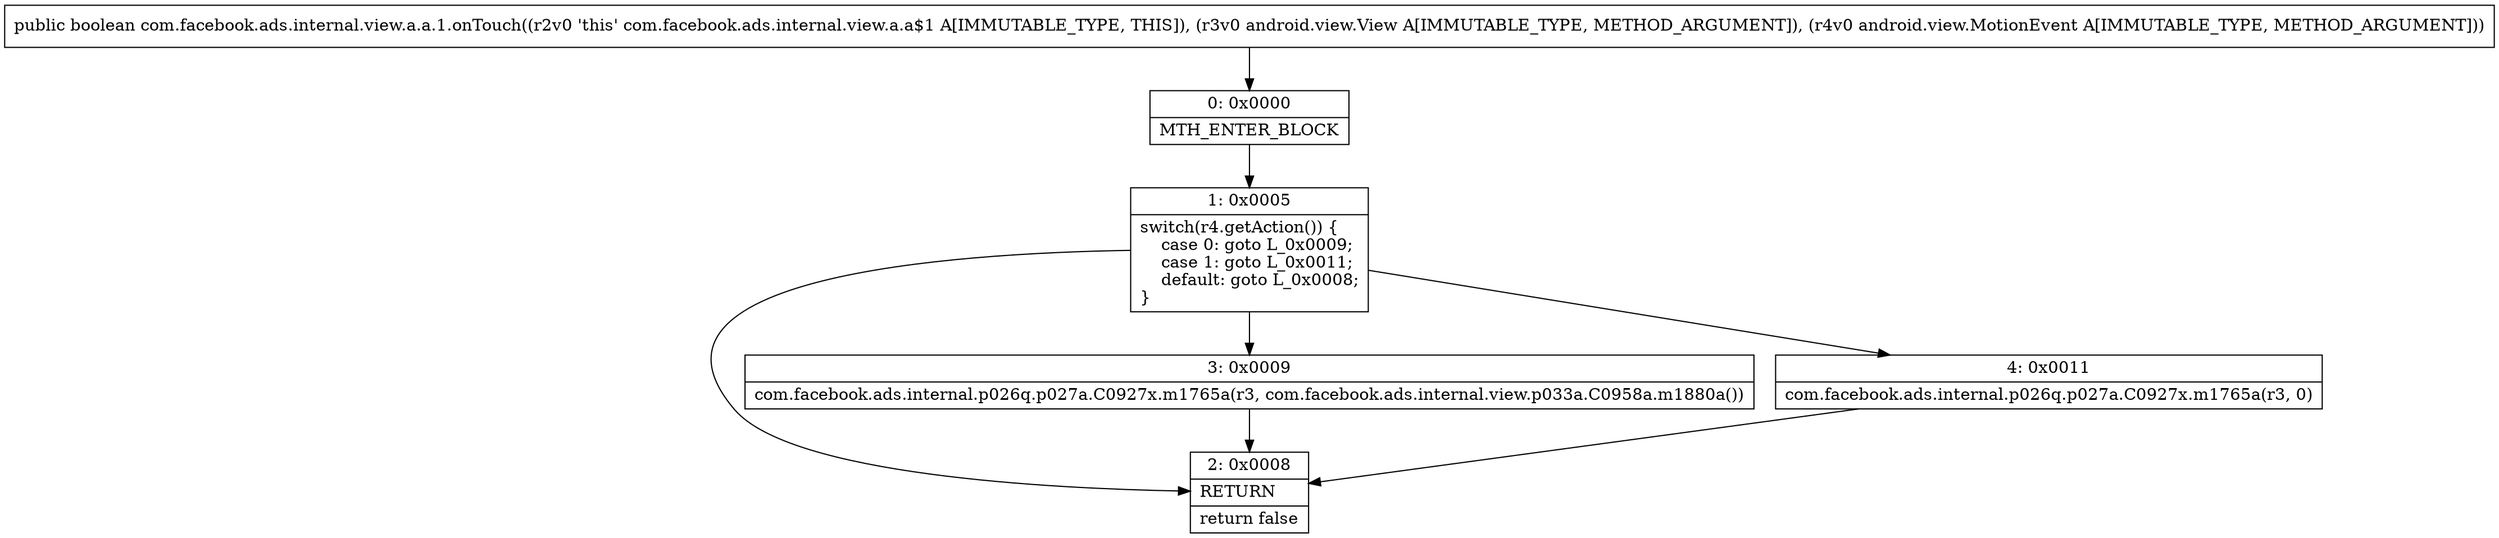 digraph "CFG forcom.facebook.ads.internal.view.a.a.1.onTouch(Landroid\/view\/View;Landroid\/view\/MotionEvent;)Z" {
Node_0 [shape=record,label="{0\:\ 0x0000|MTH_ENTER_BLOCK\l}"];
Node_1 [shape=record,label="{1\:\ 0x0005|switch(r4.getAction()) \{\l    case 0: goto L_0x0009;\l    case 1: goto L_0x0011;\l    default: goto L_0x0008;\l\}\l}"];
Node_2 [shape=record,label="{2\:\ 0x0008|RETURN\l|return false\l}"];
Node_3 [shape=record,label="{3\:\ 0x0009|com.facebook.ads.internal.p026q.p027a.C0927x.m1765a(r3, com.facebook.ads.internal.view.p033a.C0958a.m1880a())\l}"];
Node_4 [shape=record,label="{4\:\ 0x0011|com.facebook.ads.internal.p026q.p027a.C0927x.m1765a(r3, 0)\l}"];
MethodNode[shape=record,label="{public boolean com.facebook.ads.internal.view.a.a.1.onTouch((r2v0 'this' com.facebook.ads.internal.view.a.a$1 A[IMMUTABLE_TYPE, THIS]), (r3v0 android.view.View A[IMMUTABLE_TYPE, METHOD_ARGUMENT]), (r4v0 android.view.MotionEvent A[IMMUTABLE_TYPE, METHOD_ARGUMENT])) }"];
MethodNode -> Node_0;
Node_0 -> Node_1;
Node_1 -> Node_2;
Node_1 -> Node_3;
Node_1 -> Node_4;
Node_3 -> Node_2;
Node_4 -> Node_2;
}

